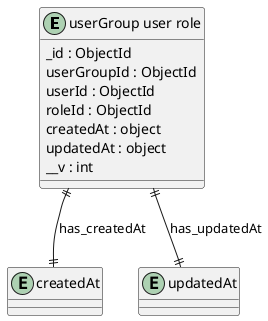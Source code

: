 @startuml userGroup_user_role_Diagram

entity "userGroup user role" as userGroup_user_role {
  _id : ObjectId
  userGroupId : ObjectId
  userId : ObjectId
  roleId : ObjectId
  createdAt : object
  updatedAt : object
  __v : int
}

entity "createdAt" as createdAt {
}

entity "updatedAt" as updatedAt {
}

' // Relationships
userGroup_user_role ||--|| createdAt : has_createdAt
userGroup_user_role ||--|| updatedAt : has_updatedAt
@enduml